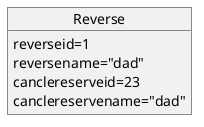 @startuml

object Reverse
Reverse : reverseid=1
Reverse : reversename="dad"
Reverse : canclereserveid=23
Reverse : canclereservename="dad"

@enduml